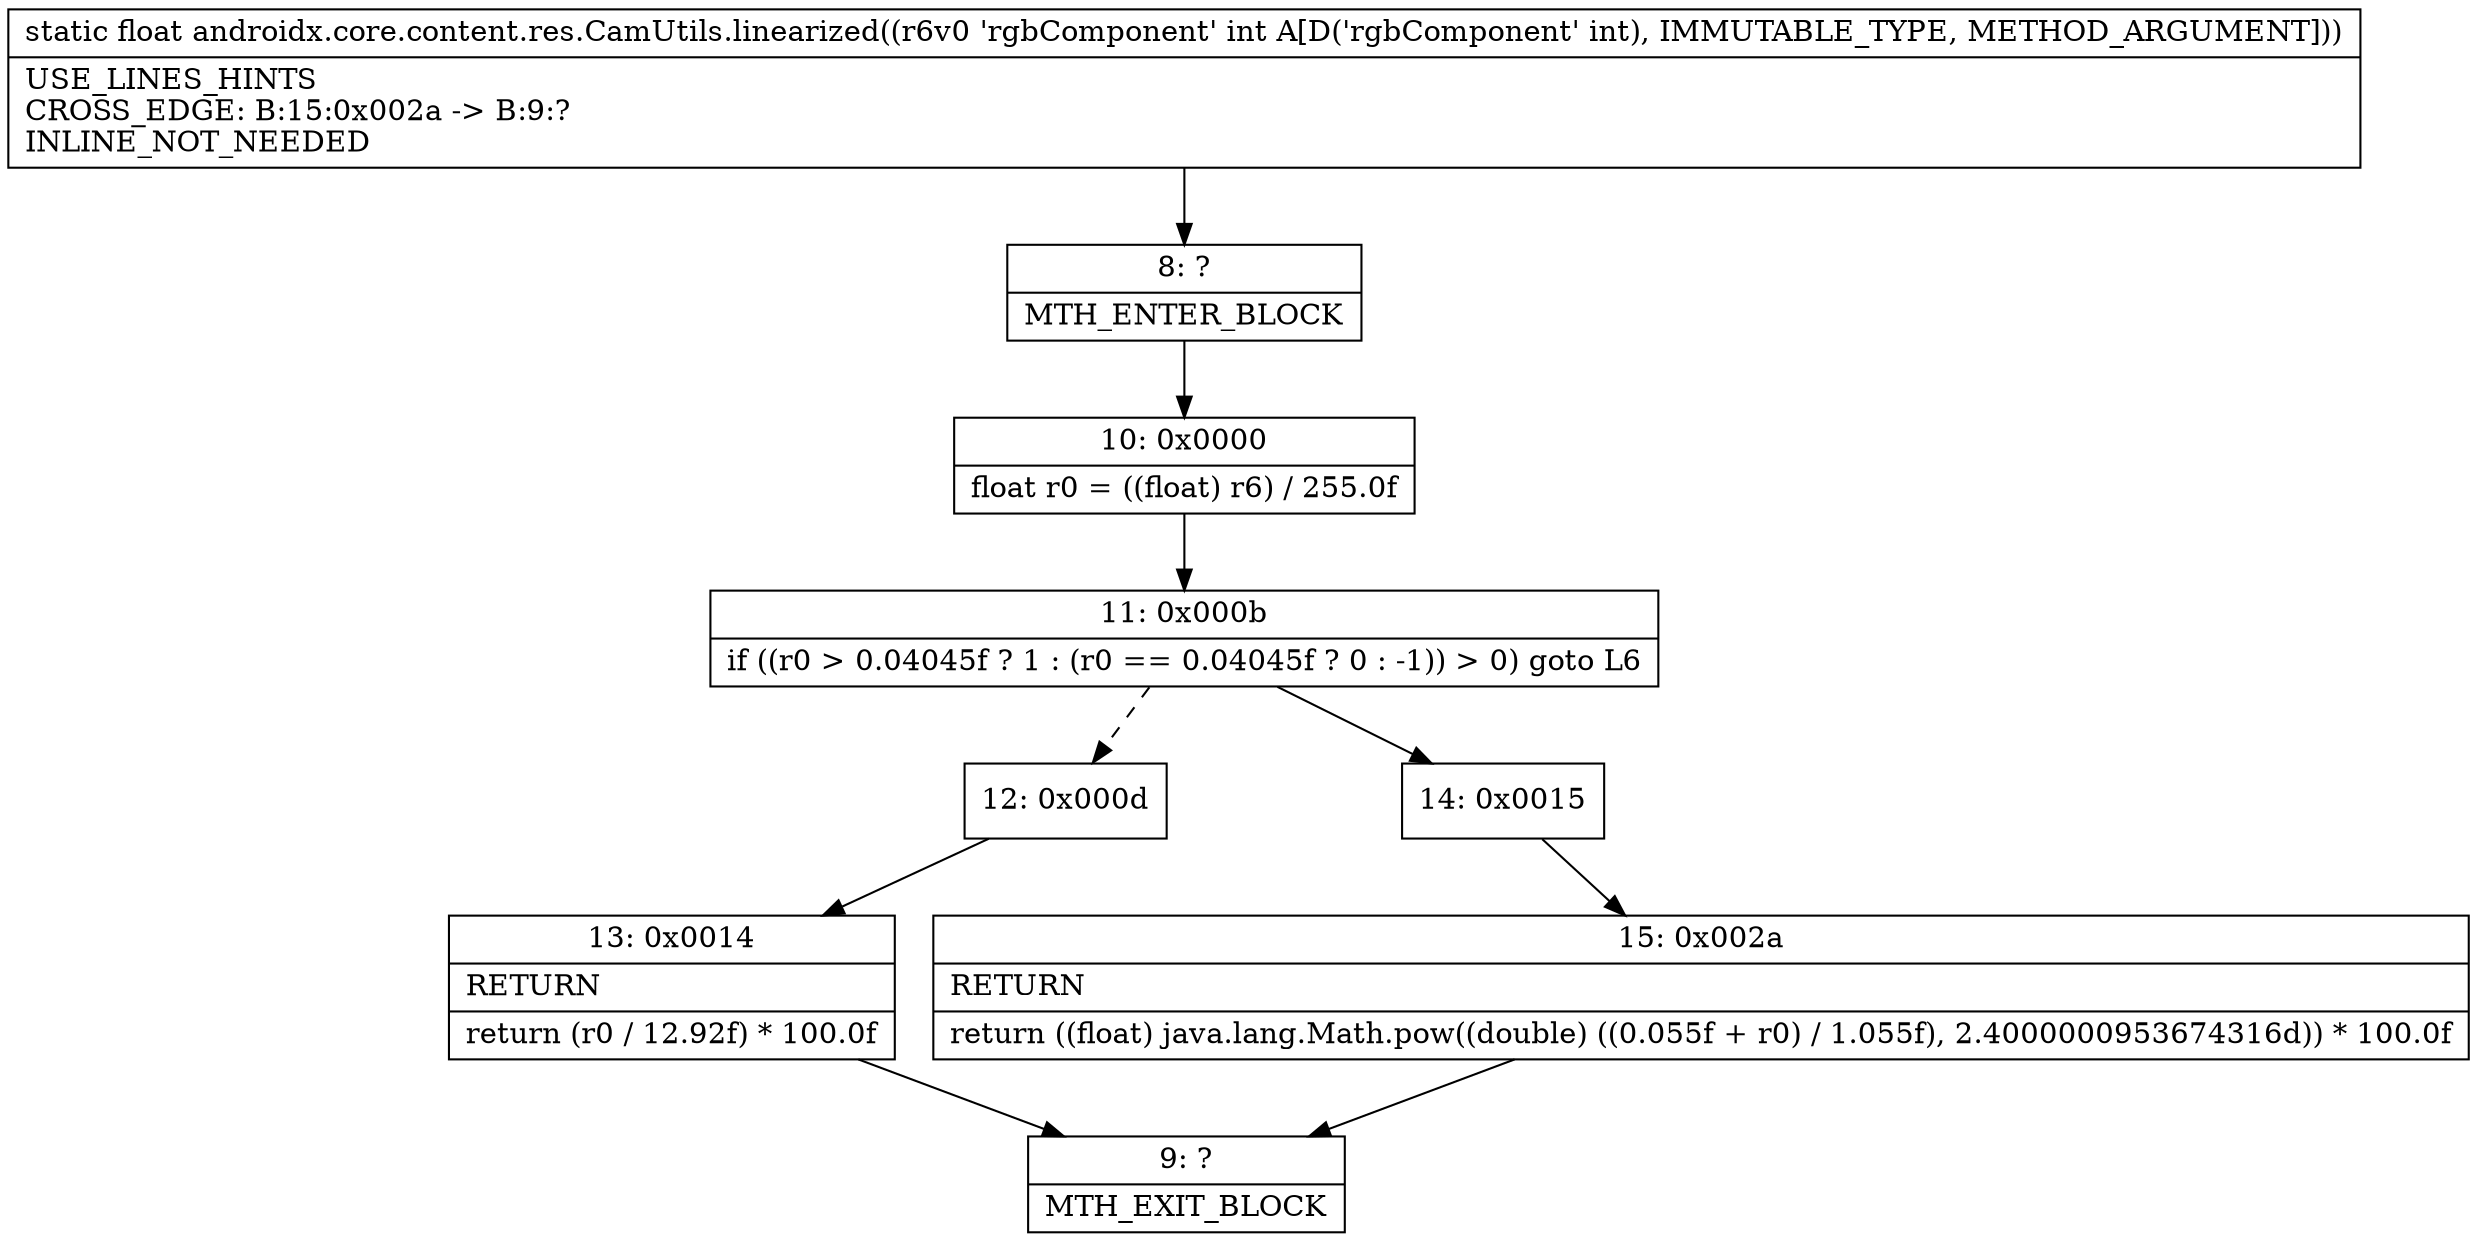 digraph "CFG forandroidx.core.content.res.CamUtils.linearized(I)F" {
Node_8 [shape=record,label="{8\:\ ?|MTH_ENTER_BLOCK\l}"];
Node_10 [shape=record,label="{10\:\ 0x0000|float r0 = ((float) r6) \/ 255.0f\l}"];
Node_11 [shape=record,label="{11\:\ 0x000b|if ((r0 \> 0.04045f ? 1 : (r0 == 0.04045f ? 0 : \-1)) \> 0) goto L6\l}"];
Node_12 [shape=record,label="{12\:\ 0x000d}"];
Node_13 [shape=record,label="{13\:\ 0x0014|RETURN\l|return (r0 \/ 12.92f) * 100.0f\l}"];
Node_9 [shape=record,label="{9\:\ ?|MTH_EXIT_BLOCK\l}"];
Node_14 [shape=record,label="{14\:\ 0x0015}"];
Node_15 [shape=record,label="{15\:\ 0x002a|RETURN\l|return ((float) java.lang.Math.pow((double) ((0.055f + r0) \/ 1.055f), 2.4000000953674316d)) * 100.0f\l}"];
MethodNode[shape=record,label="{static float androidx.core.content.res.CamUtils.linearized((r6v0 'rgbComponent' int A[D('rgbComponent' int), IMMUTABLE_TYPE, METHOD_ARGUMENT]))  | USE_LINES_HINTS\lCROSS_EDGE: B:15:0x002a \-\> B:9:?\lINLINE_NOT_NEEDED\l}"];
MethodNode -> Node_8;Node_8 -> Node_10;
Node_10 -> Node_11;
Node_11 -> Node_12[style=dashed];
Node_11 -> Node_14;
Node_12 -> Node_13;
Node_13 -> Node_9;
Node_14 -> Node_15;
Node_15 -> Node_9;
}

